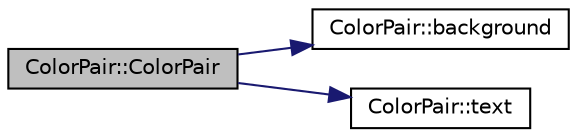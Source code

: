digraph "ColorPair::ColorPair"
{
  edge [fontname="Helvetica",fontsize="10",labelfontname="Helvetica",labelfontsize="10"];
  node [fontname="Helvetica",fontsize="10",shape=record];
  rankdir="LR";
  Node1 [label="ColorPair::ColorPair",height=0.2,width=0.4,color="black", fillcolor="grey75", style="filled", fontcolor="black"];
  Node1 -> Node2 [color="midnightblue",fontsize="10",style="solid",fontname="Helvetica"];
  Node2 [label="ColorPair::background",height=0.2,width=0.4,color="black", fillcolor="white", style="filled",URL="$class_color_pair.html#ada47f2ba6bd0ebaabe969f279a9e24a7",tooltip="Funkcja zwracajaca biblioteczna reprezentacje koloru tla. "];
  Node1 -> Node3 [color="midnightblue",fontsize="10",style="solid",fontname="Helvetica"];
  Node3 [label="ColorPair::text",height=0.2,width=0.4,color="black", fillcolor="white", style="filled",URL="$class_color_pair.html#aea1cad9443dc9af5c21cc2eff02d25fa",tooltip="Funkcja zwracajaca biblioteczna reprezentacje koloru tekstu. "];
}
